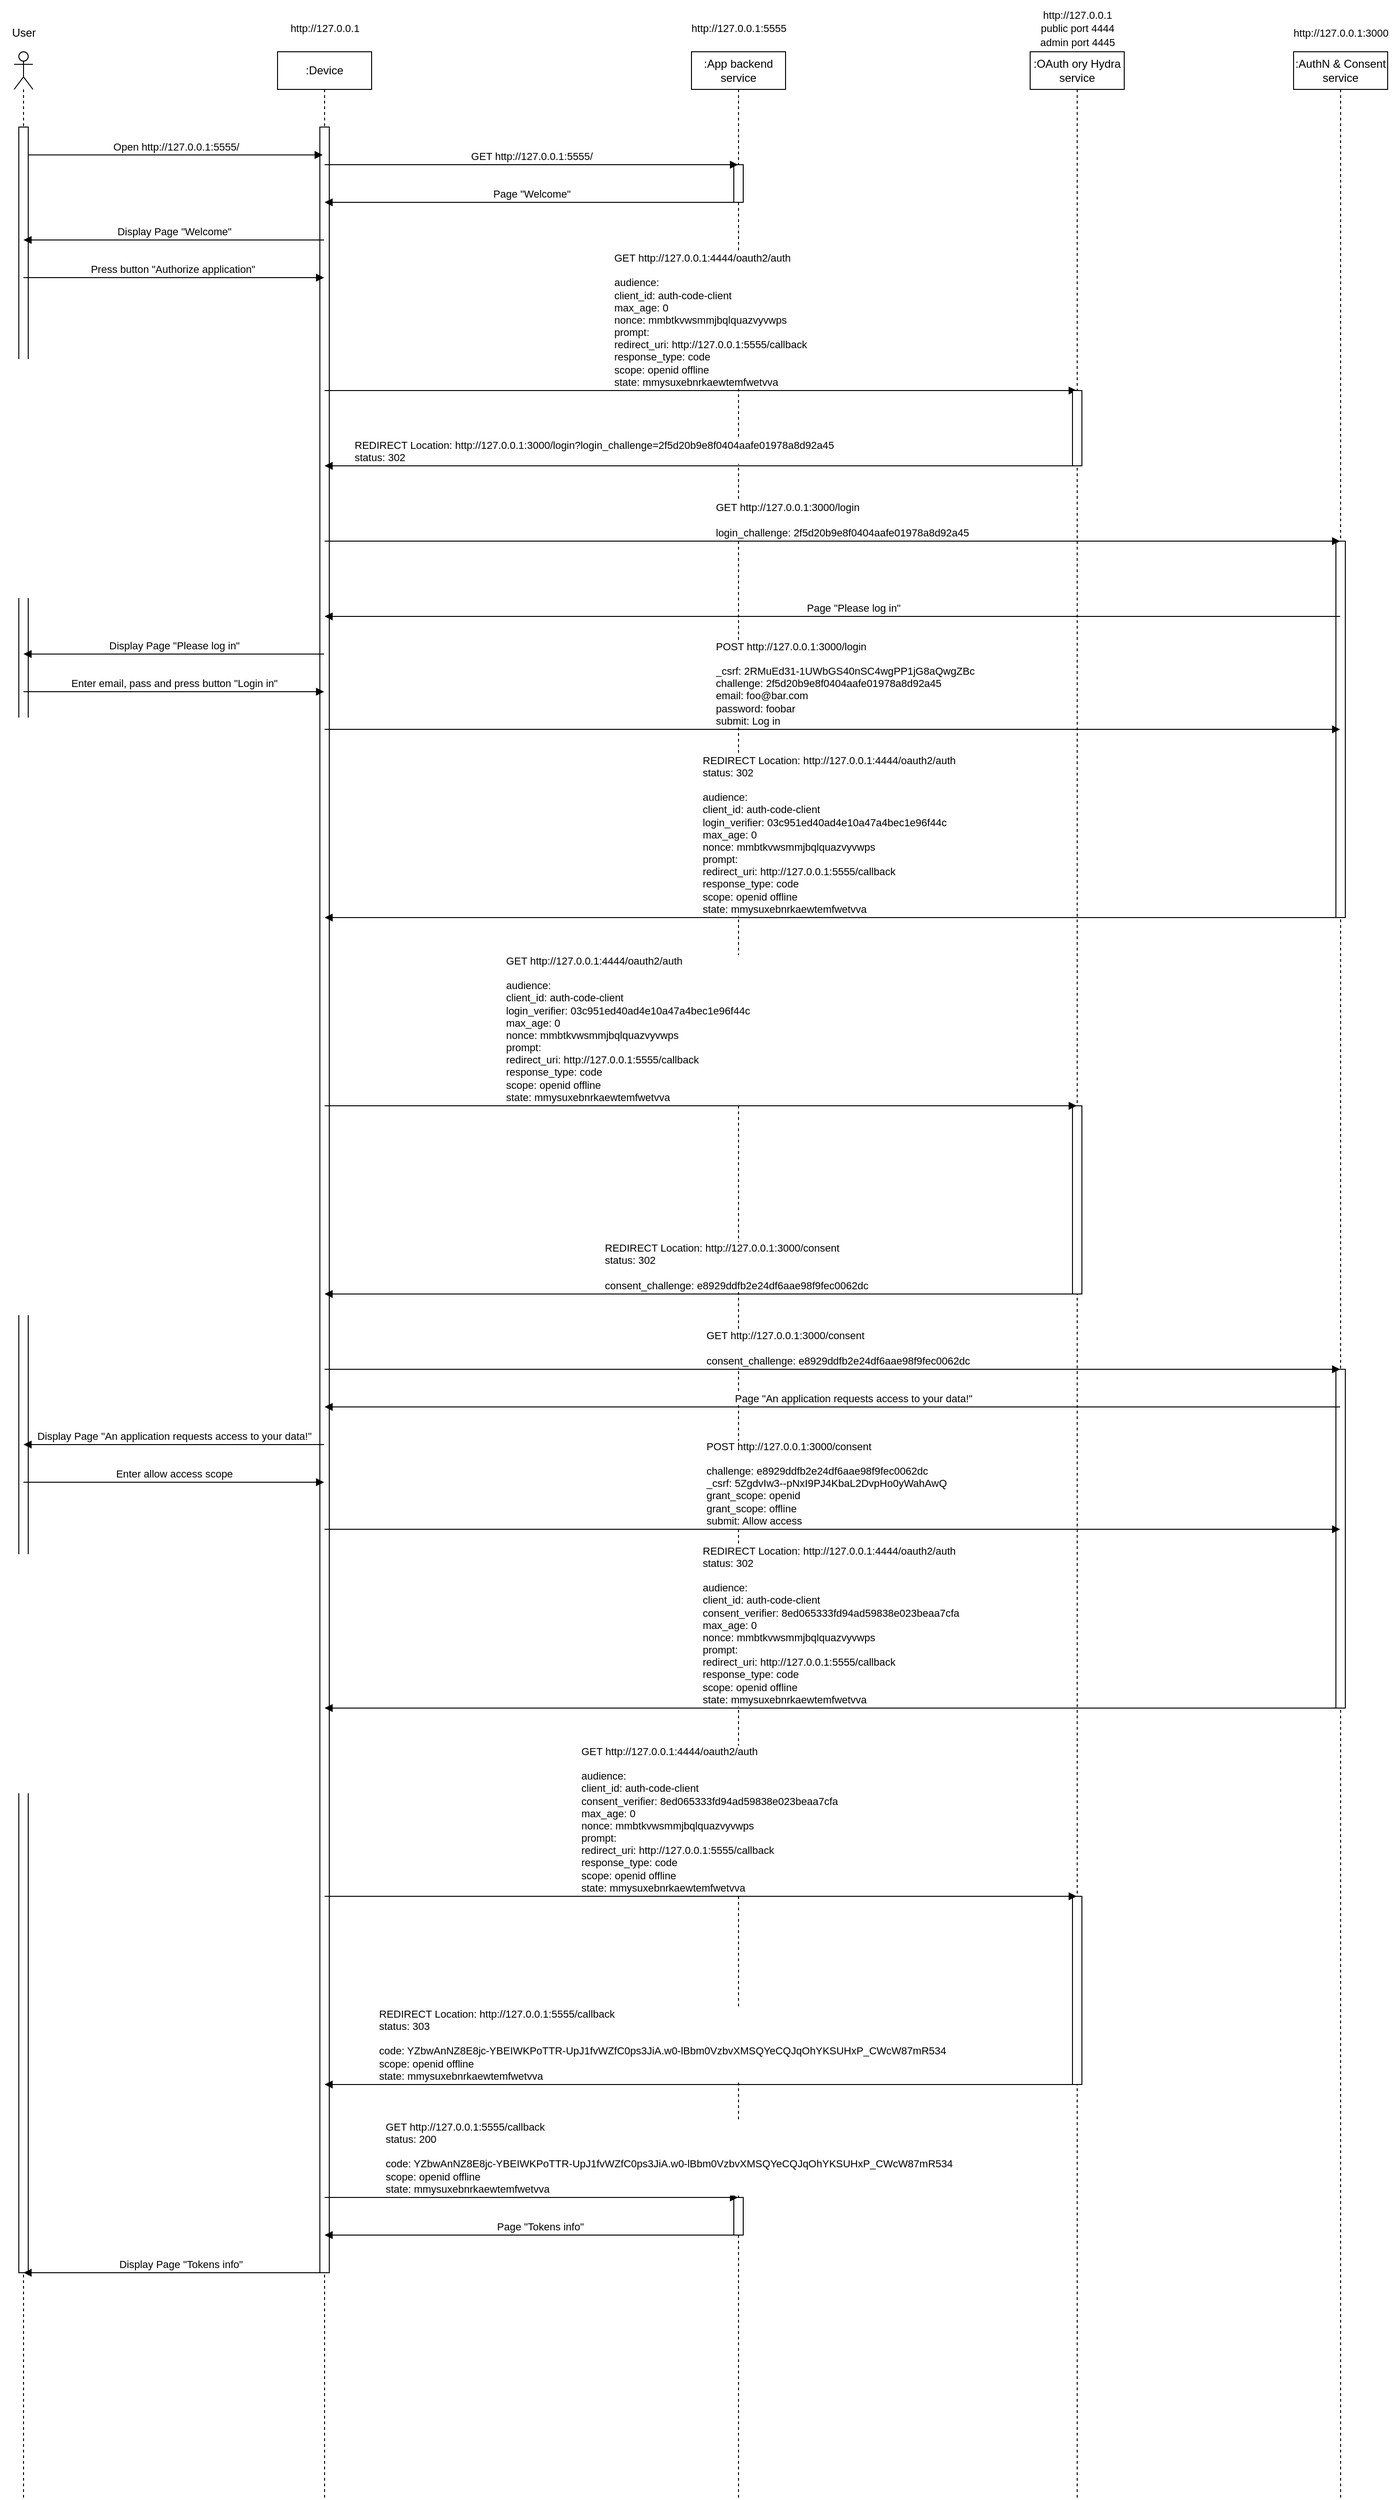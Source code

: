 <mxfile version="20.2.0" type="device"><diagram id="G9HroY2TcTNKLOM4O_rd" name="Page-1"><mxGraphModel dx="2607" dy="2497" grid="1" gridSize="10" guides="1" tooltips="1" connect="1" arrows="1" fold="1" page="1" pageScale="1" pageWidth="827" pageHeight="1169" math="0" shadow="0"><root><mxCell id="0"/><mxCell id="1" parent="0"/><mxCell id="5dI7eYBb1SFkYjnRFd1a-1" value="" style="shape=umlLifeline;participant=umlActor;perimeter=lifelinePerimeter;whiteSpace=wrap;html=1;container=1;collapsible=0;recursiveResize=0;verticalAlign=top;spacingTop=36;outlineConnect=0;" parent="1" vertex="1"><mxGeometry x="30" y="240" width="20" height="2600" as="geometry"/></mxCell><mxCell id="5dI7eYBb1SFkYjnRFd1a-8" value="" style="html=1;points=[];perimeter=orthogonalPerimeter;" parent="5dI7eYBb1SFkYjnRFd1a-1" vertex="1"><mxGeometry x="5" y="80" width="10" height="2280" as="geometry"/></mxCell><mxCell id="5dI7eYBb1SFkYjnRFd1a-3" value=":Device" style="shape=umlLifeline;perimeter=lifelinePerimeter;whiteSpace=wrap;html=1;container=1;collapsible=0;recursiveResize=0;outlineConnect=0;" parent="1" vertex="1"><mxGeometry x="310" y="240" width="100" height="2600" as="geometry"/></mxCell><mxCell id="5dI7eYBb1SFkYjnRFd1a-6" value="" style="html=1;points=[];perimeter=orthogonalPerimeter;" parent="5dI7eYBb1SFkYjnRFd1a-3" vertex="1"><mxGeometry x="45" y="80" width="10" height="2280" as="geometry"/></mxCell><mxCell id="5dI7eYBb1SFkYjnRFd1a-2" value="User" style="text;html=1;align=center;verticalAlign=middle;resizable=0;points=[];autosize=1;strokeColor=none;fillColor=none;" parent="1" vertex="1"><mxGeometry x="15" y="205" width="50" height="30" as="geometry"/></mxCell><mxCell id="5dI7eYBb1SFkYjnRFd1a-4" value=":App backend service" style="shape=umlLifeline;perimeter=lifelinePerimeter;whiteSpace=wrap;html=1;container=1;collapsible=0;recursiveResize=0;outlineConnect=0;" parent="1" vertex="1"><mxGeometry x="750" y="240" width="100" height="2600" as="geometry"/></mxCell><mxCell id="5dI7eYBb1SFkYjnRFd1a-15" value="" style="html=1;points=[];perimeter=orthogonalPerimeter;" parent="5dI7eYBb1SFkYjnRFd1a-4" vertex="1"><mxGeometry x="45" y="120" width="10" height="40" as="geometry"/></mxCell><mxCell id="5dI7eYBb1SFkYjnRFd1a-55" value="" style="html=1;points=[];perimeter=orthogonalPerimeter;" parent="5dI7eYBb1SFkYjnRFd1a-4" vertex="1"><mxGeometry x="45" y="2280" width="10" height="40" as="geometry"/></mxCell><mxCell id="5dI7eYBb1SFkYjnRFd1a-16" value="GET http://127.0.0.1:5555/" style="html=1;verticalAlign=bottom;endArrow=block;rounded=0;" parent="1" source="5dI7eYBb1SFkYjnRFd1a-3" target="5dI7eYBb1SFkYjnRFd1a-4" edge="1"><mxGeometry width="80" relative="1" as="geometry"><mxPoint x="310" y="380" as="sourcePoint"/><mxPoint x="640" y="330" as="targetPoint"/><Array as="points"><mxPoint x="650" y="360"/></Array></mxGeometry></mxCell><mxCell id="5dI7eYBb1SFkYjnRFd1a-17" value="Open&amp;nbsp;http://127.0.0.1:5555/" style="html=1;verticalAlign=bottom;endArrow=block;rounded=0;entryX=0.3;entryY=0.013;entryDx=0;entryDy=0;entryPerimeter=0;" parent="1" source="5dI7eYBb1SFkYjnRFd1a-8" target="5dI7eYBb1SFkYjnRFd1a-6" edge="1"><mxGeometry width="80" relative="1" as="geometry"><mxPoint x="40" y="320" as="sourcePoint"/><mxPoint x="493.83" y="371.04" as="targetPoint"/></mxGeometry></mxCell><mxCell id="5dI7eYBb1SFkYjnRFd1a-18" value="Page &quot;Welcome&quot;" style="html=1;verticalAlign=bottom;endArrow=block;rounded=0;" parent="1" source="5dI7eYBb1SFkYjnRFd1a-4" target="5dI7eYBb1SFkYjnRFd1a-3" edge="1"><mxGeometry width="80" relative="1" as="geometry"><mxPoint x="540" y="420" as="sourcePoint"/><mxPoint x="310" y="400" as="targetPoint"/><Array as="points"><mxPoint x="600" y="400"/></Array></mxGeometry></mxCell><mxCell id="5dI7eYBb1SFkYjnRFd1a-19" value="Display Page &quot;Welcome&quot;" style="html=1;verticalAlign=bottom;endArrow=block;rounded=0;" parent="1" source="5dI7eYBb1SFkYjnRFd1a-3" target="5dI7eYBb1SFkYjnRFd1a-1" edge="1"><mxGeometry width="80" relative="1" as="geometry"><mxPoint x="220" y="440" as="sourcePoint"/><mxPoint x="70" y="450" as="targetPoint"/><Array as="points"><mxPoint x="210" y="440"/><mxPoint x="80" y="440"/></Array></mxGeometry></mxCell><mxCell id="5dI7eYBb1SFkYjnRFd1a-20" value="Press button &quot;Authorize application&quot;&amp;nbsp;" style="html=1;verticalAlign=bottom;endArrow=block;rounded=0;" parent="1" source="5dI7eYBb1SFkYjnRFd1a-1" target="5dI7eYBb1SFkYjnRFd1a-3" edge="1"><mxGeometry width="80" relative="1" as="geometry"><mxPoint x="40" y="480.0" as="sourcePoint"/><mxPoint x="243" y="480.0" as="targetPoint"/><Array as="points"><mxPoint x="220" y="480"/></Array></mxGeometry></mxCell><mxCell id="5dI7eYBb1SFkYjnRFd1a-21" value="GET http://127.0.0.1:4444/oauth2/auth&lt;br&gt;&lt;br&gt;&lt;div&gt;audience:&amp;nbsp;&lt;/div&gt;&lt;div&gt;client_id: auth-code-client&lt;/div&gt;&lt;div&gt;max_age: 0&lt;/div&gt;&lt;div&gt;nonce: mmbtkvwsmmjbqlquazvyvwps&lt;/div&gt;&lt;div&gt;prompt:&amp;nbsp;&lt;/div&gt;&lt;div&gt;redirect_uri: http://127.0.0.1:5555/callback&lt;/div&gt;&lt;div&gt;response_type: code&lt;/div&gt;&lt;div&gt;scope: openid offline&lt;/div&gt;&lt;div&gt;state: mmysuxebnrkaewtemfwetvva&lt;/div&gt;" style="html=1;verticalAlign=bottom;endArrow=block;rounded=0;align=left;" parent="1" source="5dI7eYBb1SFkYjnRFd1a-3" target="5dI7eYBb1SFkYjnRFd1a-24" edge="1"><mxGeometry x="-0.234" width="80" relative="1" as="geometry"><mxPoint x="249.997" y="540" as="sourcePoint"/><mxPoint x="555.83" y="540" as="targetPoint"/><Array as="points"><mxPoint x="540" y="600"/></Array><mxPoint as="offset"/></mxGeometry></mxCell><mxCell id="5dI7eYBb1SFkYjnRFd1a-23" value="&lt;span style=&quot;font-size: 11px; background-color: rgb(255, 255, 255);&quot;&gt;http://127.0.0.1:5555&lt;/span&gt;" style="text;html=1;align=center;verticalAlign=middle;resizable=0;points=[];autosize=1;strokeColor=none;fillColor=none;" parent="1" vertex="1"><mxGeometry x="740" y="200" width="120" height="30" as="geometry"/></mxCell><mxCell id="5dI7eYBb1SFkYjnRFd1a-24" value=":OAuth ory Hydra service" style="shape=umlLifeline;perimeter=lifelinePerimeter;whiteSpace=wrap;html=1;container=1;collapsible=0;recursiveResize=0;outlineConnect=0;" parent="1" vertex="1"><mxGeometry x="1110" y="240" width="100" height="2600" as="geometry"/></mxCell><mxCell id="5dI7eYBb1SFkYjnRFd1a-25" value="" style="html=1;points=[];perimeter=orthogonalPerimeter;" parent="5dI7eYBb1SFkYjnRFd1a-24" vertex="1"><mxGeometry x="45" y="360" width="10" height="80" as="geometry"/></mxCell><mxCell id="5dI7eYBb1SFkYjnRFd1a-39" value="" style="html=1;points=[];perimeter=orthogonalPerimeter;" parent="5dI7eYBb1SFkYjnRFd1a-24" vertex="1"><mxGeometry x="45" y="1120" width="10" height="200" as="geometry"/></mxCell><mxCell id="5dI7eYBb1SFkYjnRFd1a-52" value="" style="html=1;points=[];perimeter=orthogonalPerimeter;" parent="5dI7eYBb1SFkYjnRFd1a-24" vertex="1"><mxGeometry x="45" y="1960" width="10" height="200" as="geometry"/></mxCell><mxCell id="5dI7eYBb1SFkYjnRFd1a-26" value="REDIRECT Location: http://127.0.0.1:3000/login?login_challenge=2f5d20b9e8f0404aafe01978a8d92a45&lt;br&gt;status: 302" style="html=1;verticalAlign=bottom;endArrow=block;rounded=0;align=left;" parent="1" source="5dI7eYBb1SFkYjnRFd1a-24" target="5dI7eYBb1SFkYjnRFd1a-3" edge="1"><mxGeometry x="0.925" width="80" relative="1" as="geometry"><mxPoint x="259.447" y="640" as="sourcePoint"/><mxPoint x="430" y="770" as="targetPoint"/><Array as="points"><mxPoint x="380" y="680"/></Array><mxPoint as="offset"/></mxGeometry></mxCell><mxCell id="5dI7eYBb1SFkYjnRFd1a-27" value=":AuthN &amp;amp; Consent service" style="shape=umlLifeline;perimeter=lifelinePerimeter;whiteSpace=wrap;html=1;container=1;collapsible=0;recursiveResize=0;outlineConnect=0;" parent="1" vertex="1"><mxGeometry x="1390" y="240" width="100" height="2600" as="geometry"/></mxCell><mxCell id="5dI7eYBb1SFkYjnRFd1a-28" value="" style="html=1;points=[];perimeter=orthogonalPerimeter;" parent="5dI7eYBb1SFkYjnRFd1a-27" vertex="1"><mxGeometry x="45" y="520" width="10" height="400" as="geometry"/></mxCell><mxCell id="5dI7eYBb1SFkYjnRFd1a-45" value="" style="html=1;points=[];perimeter=orthogonalPerimeter;" parent="5dI7eYBb1SFkYjnRFd1a-27" vertex="1"><mxGeometry x="45" y="1400" width="10" height="360" as="geometry"/></mxCell><mxCell id="5dI7eYBb1SFkYjnRFd1a-29" value="GET http://127.0.0.1:3000/login&lt;br&gt;&lt;br&gt;&lt;div&gt;login_challenge: 2f5d20b9e8f0404aafe01978a8d92a45&lt;br&gt;&lt;/div&gt;" style="html=1;verticalAlign=bottom;endArrow=block;rounded=0;align=left;" parent="1" source="5dI7eYBb1SFkYjnRFd1a-3" target="5dI7eYBb1SFkYjnRFd1a-27" edge="1"><mxGeometry x="-0.234" width="80" relative="1" as="geometry"><mxPoint x="269.997" y="770" as="sourcePoint"/><mxPoint x="820.05" y="770" as="targetPoint"/><Array as="points"><mxPoint x="950" y="760"/></Array><mxPoint as="offset"/></mxGeometry></mxCell><mxCell id="5dI7eYBb1SFkYjnRFd1a-30" value="Page &quot;Please log in&quot;" style="html=1;verticalAlign=bottom;endArrow=block;rounded=0;align=center;" parent="1" source="5dI7eYBb1SFkYjnRFd1a-27" target="5dI7eYBb1SFkYjnRFd1a-3" edge="1"><mxGeometry x="-0.038" width="80" relative="1" as="geometry"><mxPoint x="835.13" y="848.75" as="sourcePoint"/><mxPoint x="285" y="849" as="targetPoint"/><Array as="points"><mxPoint x="940" y="840"/></Array><mxPoint x="1" as="offset"/></mxGeometry></mxCell><mxCell id="5dI7eYBb1SFkYjnRFd1a-33" value="Display Page &quot;Please log in&quot;" style="html=1;verticalAlign=bottom;endArrow=block;rounded=0;" parent="1" source="5dI7eYBb1SFkYjnRFd1a-3" target="5dI7eYBb1SFkYjnRFd1a-1" edge="1"><mxGeometry width="80" relative="1" as="geometry"><mxPoint x="275.82" y="960" as="sourcePoint"/><mxPoint x="65.002" y="960" as="targetPoint"/><Array as="points"><mxPoint x="230" y="880"/></Array></mxGeometry></mxCell><mxCell id="5dI7eYBb1SFkYjnRFd1a-34" value="Enter email, pass and press button &quot;Login in&quot;" style="html=1;verticalAlign=bottom;endArrow=block;rounded=0;" parent="1" source="5dI7eYBb1SFkYjnRFd1a-1" target="5dI7eYBb1SFkYjnRFd1a-3" edge="1"><mxGeometry width="80" relative="1" as="geometry"><mxPoint x="64.997" y="960" as="sourcePoint"/><mxPoint x="275.05" y="960" as="targetPoint"/><Array as="points"><mxPoint x="160" y="920"/></Array></mxGeometry></mxCell><mxCell id="5dI7eYBb1SFkYjnRFd1a-35" value="POST http://127.0.0.1:3000/login&lt;br&gt;&lt;br&gt;&lt;div&gt;&lt;div&gt;_csrf: 2RMuEd31-1UWbGS40nSC4wgPP1jG8aQwgZBc&lt;/div&gt;&lt;div&gt;challenge: 2f5d20b9e8f0404aafe01978a8d92a45&lt;/div&gt;&lt;div&gt;email: foo@bar.com&lt;/div&gt;&lt;div&gt;password: foobar&lt;/div&gt;&lt;div&gt;submit: Log in&lt;/div&gt;&lt;/div&gt;" style="html=1;verticalAlign=bottom;endArrow=block;rounded=0;align=left;" parent="1" source="5dI7eYBb1SFkYjnRFd1a-3" target="5dI7eYBb1SFkYjnRFd1a-27" edge="1"><mxGeometry x="-0.234" width="80" relative="1" as="geometry"><mxPoint x="390.003" y="990" as="sourcePoint"/><mxPoint x="1260.67" y="990" as="targetPoint"/><Array as="points"><mxPoint x="620" y="960"/></Array><mxPoint as="offset"/></mxGeometry></mxCell><mxCell id="5dI7eYBb1SFkYjnRFd1a-36" value="&lt;span style=&quot;font-size: 11px; background-color: rgb(255, 255, 255);&quot;&gt;http://127.0.0.1&lt;br&gt;public port 4444&lt;br&gt;admin port 4445&lt;/span&gt;" style="text;html=1;align=center;verticalAlign=middle;resizable=0;points=[];autosize=1;strokeColor=none;fillColor=none;" parent="1" vertex="1"><mxGeometry x="1110" y="185" width="100" height="60" as="geometry"/></mxCell><mxCell id="5dI7eYBb1SFkYjnRFd1a-37" value="REDIRECT Location: http://127.0.0.1:4444/oauth2/auth&lt;br&gt;&lt;div&gt;status: 302&lt;br&gt;&lt;/div&gt;&lt;div&gt;&lt;br&gt;&lt;/div&gt;&lt;div&gt;audience:&amp;nbsp;&lt;/div&gt;&lt;div&gt;client_id: auth-code-client&lt;/div&gt;&lt;div&gt;login_verifier: 03c951ed40ad4e10a47a4bec1e96f44c&lt;/div&gt;&lt;div&gt;max_age: 0&lt;/div&gt;&lt;div&gt;nonce: mmbtkvwsmmjbqlquazvyvwps&lt;/div&gt;&lt;div&gt;prompt:&amp;nbsp;&lt;/div&gt;&lt;div&gt;redirect_uri: http://127.0.0.1:5555/callback&lt;/div&gt;&lt;div&gt;response_type: code&lt;/div&gt;&lt;div&gt;scope: openid offline&lt;/div&gt;&lt;div&gt;state: mmysuxebnrkaewtemfwetvva&lt;/div&gt;" style="html=1;verticalAlign=bottom;endArrow=block;rounded=0;align=left;" parent="1" source="5dI7eYBb1SFkYjnRFd1a-27" target="5dI7eYBb1SFkYjnRFd1a-3" edge="1"><mxGeometry x="0.262" width="80" relative="1" as="geometry"><mxPoint x="1020.05" y="1080" as="sourcePoint"/><mxPoint x="429.997" y="1080" as="targetPoint"/><Array as="points"><mxPoint x="840" y="1160"/></Array><mxPoint x="1" as="offset"/></mxGeometry></mxCell><mxCell id="5dI7eYBb1SFkYjnRFd1a-38" value="GET http://127.0.0.1:4444/oauth2/auth&lt;br&gt;&lt;div&gt;&lt;br&gt;&lt;/div&gt;&lt;div&gt;audience:&amp;nbsp;&lt;/div&gt;&lt;div&gt;client_id: auth-code-client&lt;/div&gt;&lt;div&gt;login_verifier: 03c951ed40ad4e10a47a4bec1e96f44c&lt;/div&gt;&lt;div&gt;max_age: 0&lt;/div&gt;&lt;div&gt;nonce: mmbtkvwsmmjbqlquazvyvwps&lt;/div&gt;&lt;div&gt;prompt:&amp;nbsp;&lt;/div&gt;&lt;div&gt;redirect_uri: http://127.0.0.1:5555/callback&lt;/div&gt;&lt;div&gt;response_type: code&lt;/div&gt;&lt;div&gt;scope: openid offline&lt;/div&gt;&lt;div&gt;state: mmysuxebnrkaewtemfwetvva&lt;/div&gt;" style="html=1;verticalAlign=bottom;endArrow=block;rounded=0;align=left;" parent="1" source="5dI7eYBb1SFkYjnRFd1a-3" target="5dI7eYBb1SFkYjnRFd1a-24" edge="1"><mxGeometry x="-0.522" width="80" relative="1" as="geometry"><mxPoint x="414.001" y="1250" as="sourcePoint"/><mxPoint x="1284.43" y="1250" as="targetPoint"/><Array as="points"><mxPoint x="640" y="1360"/></Array><mxPoint as="offset"/></mxGeometry></mxCell><mxCell id="5dI7eYBb1SFkYjnRFd1a-40" value="REDIRECT Location: http://127.0.0.1:3000/consent&lt;br&gt;status: 302&lt;br&gt;&lt;br&gt;consent_challenge: e8929ddfb2e24df6aae98f9fec0062dc" style="html=1;verticalAlign=bottom;endArrow=block;rounded=0;align=left;" parent="1" source="5dI7eYBb1SFkYjnRFd1a-24" target="5dI7eYBb1SFkYjnRFd1a-3" edge="1"><mxGeometry x="0.262" width="80" relative="1" as="geometry"><mxPoint x="1290.25" y="1560" as="sourcePoint"/><mxPoint x="420.0" y="1560" as="targetPoint"/><Array as="points"><mxPoint x="630" y="1560"/></Array><mxPoint x="1" as="offset"/></mxGeometry></mxCell><mxCell id="5dI7eYBb1SFkYjnRFd1a-41" value="&lt;span style=&quot;font-size: 11px; background-color: rgb(255, 255, 255);&quot;&gt;http://127.0.0.1:3000&lt;/span&gt;" style="text;html=1;align=center;verticalAlign=middle;resizable=0;points=[];autosize=1;strokeColor=none;fillColor=none;" parent="1" vertex="1"><mxGeometry x="1380" y="205" width="120" height="30" as="geometry"/></mxCell><mxCell id="5dI7eYBb1SFkYjnRFd1a-42" value="GET http://127.0.0.1:3000/consent&lt;br&gt;&lt;br&gt;consent_challenge: e8929ddfb2e24df6aae98f9fec0062dc" style="html=1;verticalAlign=bottom;endArrow=block;rounded=0;align=left;" parent="1" source="5dI7eYBb1SFkYjnRFd1a-3" target="5dI7eYBb1SFkYjnRFd1a-27" edge="1"><mxGeometry x="-0.252" width="80" relative="1" as="geometry"><mxPoint x="369.324" y="1620" as="sourcePoint"/><mxPoint x="959.5" y="1620" as="targetPoint"/><Array as="points"><mxPoint x="640" y="1640"/></Array><mxPoint as="offset"/></mxGeometry></mxCell><mxCell id="5dI7eYBb1SFkYjnRFd1a-43" value="Page &quot;An application requests access to your data!&quot;" style="html=1;verticalAlign=bottom;endArrow=block;rounded=0;align=center;" parent="1" source="5dI7eYBb1SFkYjnRFd1a-27" target="5dI7eYBb1SFkYjnRFd1a-3" edge="1"><mxGeometry x="-0.038" width="80" relative="1" as="geometry"><mxPoint x="1330.18" y="1870" as="sourcePoint"/><mxPoint x="460.004" y="1870" as="targetPoint"/><Array as="points"><mxPoint x="720" y="1680"/></Array><mxPoint x="1" as="offset"/></mxGeometry></mxCell><mxCell id="5dI7eYBb1SFkYjnRFd1a-46" value="&lt;span style=&quot;font-size: 11px; background-color: rgb(255, 255, 255);&quot;&gt;http://127.0.0.1&lt;/span&gt;" style="text;html=1;align=center;verticalAlign=middle;resizable=0;points=[];autosize=1;strokeColor=none;fillColor=none;" parent="1" vertex="1"><mxGeometry x="310" y="200" width="100" height="30" as="geometry"/></mxCell><mxCell id="5dI7eYBb1SFkYjnRFd1a-47" value="Display Page &quot;An application requests access to your data!&quot;" style="html=1;verticalAlign=bottom;endArrow=block;rounded=0;" parent="1" source="5dI7eYBb1SFkYjnRFd1a-3" target="5dI7eYBb1SFkYjnRFd1a-1" edge="1"><mxGeometry width="80" relative="1" as="geometry"><mxPoint x="413.95" y="1770" as="sourcePoint"/><mxPoint x="93.998" y="1770" as="targetPoint"/><Array as="points"><mxPoint x="230" y="1720"/></Array></mxGeometry></mxCell><mxCell id="5dI7eYBb1SFkYjnRFd1a-48" value="Enter allow access scope" style="html=1;verticalAlign=bottom;endArrow=block;rounded=0;" parent="1" source="5dI7eYBb1SFkYjnRFd1a-1" target="5dI7eYBb1SFkYjnRFd1a-3" edge="1"><mxGeometry width="80" relative="1" as="geometry"><mxPoint x="110.003" y="1860" as="sourcePoint"/><mxPoint x="430.67" y="1860" as="targetPoint"/><Array as="points"><mxPoint x="240" y="1760"/></Array></mxGeometry></mxCell><mxCell id="5dI7eYBb1SFkYjnRFd1a-49" value="POST http://127.0.0.1:3000/consent&lt;br&gt;&lt;br&gt;&lt;div&gt;challenge: e8929ddfb2e24df6aae98f9fec0062dc&lt;/div&gt;&lt;div&gt;_csrf: 5ZgdvIw3--pNxI9PJ4KbaL2DvpHo0yWahAwQ&lt;/div&gt;&lt;div&gt;grant_scope: openid&lt;/div&gt;&lt;div&gt;grant_scope: offline&lt;/div&gt;&lt;div&gt;submit: Allow access&lt;/div&gt;" style="html=1;verticalAlign=bottom;endArrow=block;rounded=0;align=left;" parent="1" source="5dI7eYBb1SFkYjnRFd1a-3" target="5dI7eYBb1SFkYjnRFd1a-27" edge="1"><mxGeometry x="-0.252" width="80" relative="1" as="geometry"><mxPoint x="440.004" y="1810" as="sourcePoint"/><mxPoint x="1310.18" y="1810" as="targetPoint"/><Array as="points"><mxPoint x="720.68" y="1810"/></Array><mxPoint as="offset"/></mxGeometry></mxCell><mxCell id="5dI7eYBb1SFkYjnRFd1a-50" value="REDIRECT Location: http://127.0.0.1:4444/oauth2/auth&lt;br&gt;status: 302&lt;br&gt;&lt;br&gt;&lt;div&gt;audience:&amp;nbsp;&lt;/div&gt;&lt;div&gt;client_id: auth-code-client&lt;/div&gt;&lt;div&gt;consent_verifier: 8ed065333fd94ad59838e023beaa7cfa&lt;/div&gt;&lt;div&gt;max_age: 0&lt;/div&gt;&lt;div&gt;nonce: mmbtkvwsmmjbqlquazvyvwps&lt;/div&gt;&lt;div&gt;prompt:&amp;nbsp;&lt;/div&gt;&lt;div&gt;redirect_uri: http://127.0.0.1:5555/callback&lt;/div&gt;&lt;div&gt;response_type: code&lt;/div&gt;&lt;div&gt;scope: openid offline&lt;/div&gt;&lt;div&gt;state: mmysuxebnrkaewtemfwetvva&lt;/div&gt;" style="html=1;verticalAlign=bottom;endArrow=block;rounded=0;align=left;" parent="1" source="5dI7eYBb1SFkYjnRFd1a-27" target="5dI7eYBb1SFkYjnRFd1a-3" edge="1"><mxGeometry x="0.262" width="80" relative="1" as="geometry"><mxPoint x="1070.05" y="1910" as="sourcePoint"/><mxPoint x="479.997" y="1910" as="targetPoint"/><Array as="points"><mxPoint x="770" y="2000"/></Array><mxPoint x="1" as="offset"/></mxGeometry></mxCell><mxCell id="5dI7eYBb1SFkYjnRFd1a-53" value="GET http://127.0.0.1:4444/oauth2/auth&lt;br&gt;&lt;br&gt;&lt;div&gt;audience:&amp;nbsp;&lt;/div&gt;&lt;div&gt;client_id: auth-code-client&lt;/div&gt;&lt;div&gt;consent_verifier: 8ed065333fd94ad59838e023beaa7cfa&lt;/div&gt;&lt;div&gt;max_age: 0&lt;/div&gt;&lt;div&gt;nonce: mmbtkvwsmmjbqlquazvyvwps&lt;/div&gt;&lt;div&gt;prompt:&amp;nbsp;&lt;/div&gt;&lt;div&gt;redirect_uri: http://127.0.0.1:5555/callback&lt;/div&gt;&lt;div&gt;response_type: code&lt;/div&gt;&lt;div&gt;scope: openid offline&lt;/div&gt;&lt;div&gt;state: mmysuxebnrkaewtemfwetvva&lt;/div&gt;" style="html=1;verticalAlign=bottom;endArrow=block;rounded=0;align=left;" parent="1" source="5dI7eYBb1SFkYjnRFd1a-3" target="5dI7eYBb1SFkYjnRFd1a-24" edge="1"><mxGeometry x="-0.319" width="80" relative="1" as="geometry"><mxPoint x="419.333" y="2100" as="sourcePoint"/><mxPoint x="1290" y="2100" as="targetPoint"/><Array as="points"><mxPoint x="710" y="2200"/></Array><mxPoint x="-1" as="offset"/></mxGeometry></mxCell><mxCell id="5dI7eYBb1SFkYjnRFd1a-54" value="REDIRECT Location: http://127.0.0.1:5555/callback&lt;br&gt;status: 303&lt;br&gt;&lt;br&gt;&lt;div&gt;&lt;div&gt;code: YZbwAnNZ8E8jc-YBEIWKPoTTR-UpJ1fvWZfC0ps3JiA.w0-lBbm0VzbvXMSQYeCQJqOhYKSUHxP_CWcW87mR534&lt;/div&gt;&lt;div&gt;scope: openid offline&lt;/div&gt;&lt;div&gt;state: mmysuxebnrkaewtemfwetvva&lt;/div&gt;&lt;/div&gt;" style="html=1;verticalAlign=bottom;endArrow=block;rounded=0;align=left;" parent="1" source="5dI7eYBb1SFkYjnRFd1a-24" target="5dI7eYBb1SFkYjnRFd1a-3" edge="1"><mxGeometry x="0.862" width="80" relative="1" as="geometry"><mxPoint x="1220" y="2480" as="sourcePoint"/><mxPoint x="350" y="2480" as="targetPoint"/><Array as="points"><mxPoint x="770" y="2400"/></Array><mxPoint x="1" as="offset"/></mxGeometry></mxCell><mxCell id="5dI7eYBb1SFkYjnRFd1a-56" value="GET http://127.0.0.1:5555/callback&lt;br&gt;status: 200&lt;br&gt;&lt;br&gt;&lt;div&gt;&lt;div&gt;code: YZbwAnNZ8E8jc-YBEIWKPoTTR-UpJ1fvWZfC0ps3JiA.w0-lBbm0VzbvXMSQYeCQJqOhYKSUHxP_CWcW87mR534&lt;/div&gt;&lt;div&gt;scope: openid offline&lt;/div&gt;&lt;div&gt;state: mmysuxebnrkaewtemfwetvva&lt;/div&gt;&lt;/div&gt;" style="html=1;verticalAlign=bottom;endArrow=block;rounded=0;align=left;" parent="1" source="5dI7eYBb1SFkYjnRFd1a-3" target="5dI7eYBb1SFkYjnRFd1a-4" edge="1"><mxGeometry x="-0.71" width="80" relative="1" as="geometry"><mxPoint x="390.0" y="2490" as="sourcePoint"/><mxPoint x="1070.25" y="2490" as="targetPoint"/><Array as="points"><mxPoint x="530" y="2520"/></Array><mxPoint x="-1" as="offset"/></mxGeometry></mxCell><mxCell id="5dI7eYBb1SFkYjnRFd1a-57" value="Page &quot;Tokens info&quot;" style="html=1;verticalAlign=bottom;endArrow=block;rounded=0;align=center;" parent="1" source="5dI7eYBb1SFkYjnRFd1a-4" target="5dI7eYBb1SFkYjnRFd1a-3" edge="1"><mxGeometry x="-0.038" width="80" relative="1" as="geometry"><mxPoint x="1494.05" y="2640" as="sourcePoint"/><mxPoint x="413.997" y="2640" as="targetPoint"/><Array as="points"><mxPoint x="590" y="2560"/></Array><mxPoint x="1" as="offset"/></mxGeometry></mxCell><mxCell id="5dI7eYBb1SFkYjnRFd1a-58" value="Display Page &quot;Tokens info&quot;" style="html=1;verticalAlign=bottom;endArrow=block;rounded=0;align=center;" parent="1" source="5dI7eYBb1SFkYjnRFd1a-3" target="5dI7eYBb1SFkYjnRFd1a-1" edge="1"><mxGeometry x="-0.038" width="80" relative="1" as="geometry"><mxPoint x="809.5" y="2570" as="sourcePoint"/><mxPoint x="369.25" y="2570" as="targetPoint"/><Array as="points"><mxPoint x="200" y="2600"/></Array><mxPoint x="1" as="offset"/></mxGeometry></mxCell></root></mxGraphModel></diagram></mxfile>